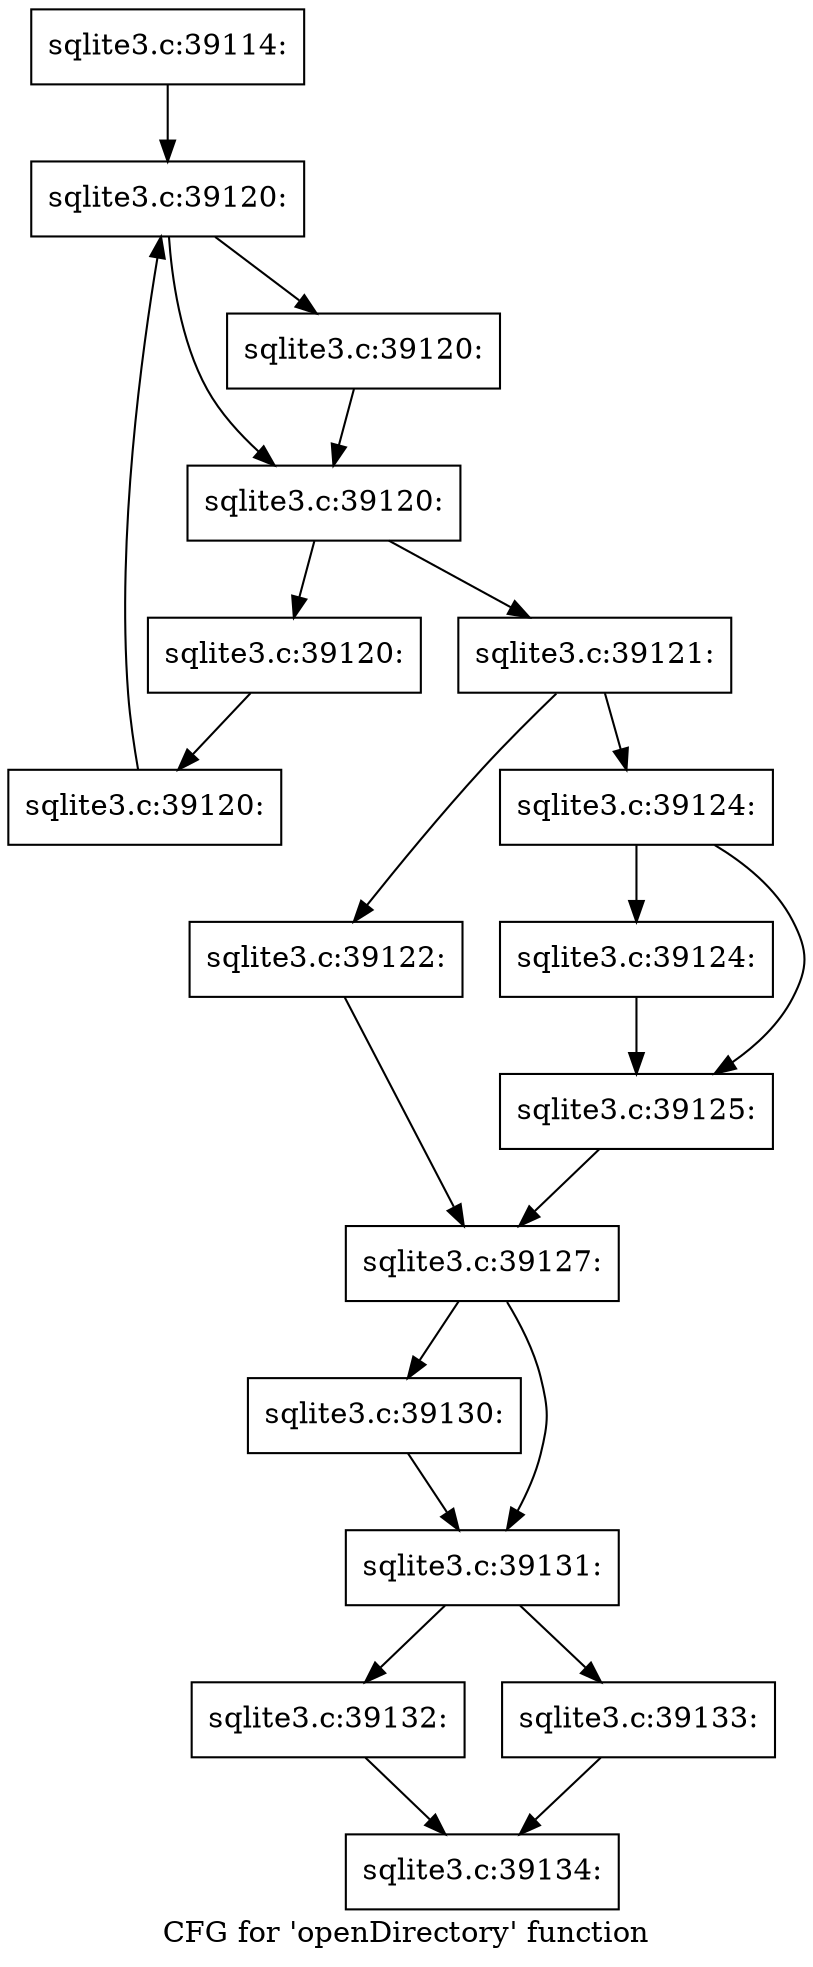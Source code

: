 digraph "CFG for 'openDirectory' function" {
	label="CFG for 'openDirectory' function";

	Node0x55c0f570b570 [shape=record,label="{sqlite3.c:39114:}"];
	Node0x55c0f570b570 -> Node0x55c0f6030f60;
	Node0x55c0f6030f60 [shape=record,label="{sqlite3.c:39120:}"];
	Node0x55c0f6030f60 -> Node0x55c0f60311e0;
	Node0x55c0f6030f60 -> Node0x55c0f6031190;
	Node0x55c0f60311e0 [shape=record,label="{sqlite3.c:39120:}"];
	Node0x55c0f60311e0 -> Node0x55c0f6031190;
	Node0x55c0f6031190 [shape=record,label="{sqlite3.c:39120:}"];
	Node0x55c0f6031190 -> Node0x55c0f6031110;
	Node0x55c0f6031190 -> Node0x55c0f6030bf0;
	Node0x55c0f6031110 [shape=record,label="{sqlite3.c:39120:}"];
	Node0x55c0f6031110 -> Node0x55c0f6031080;
	Node0x55c0f6031080 [shape=record,label="{sqlite3.c:39120:}"];
	Node0x55c0f6031080 -> Node0x55c0f6030f60;
	Node0x55c0f6030bf0 [shape=record,label="{sqlite3.c:39121:}"];
	Node0x55c0f6030bf0 -> Node0x55c0f6031f50;
	Node0x55c0f6030bf0 -> Node0x55c0f6031ff0;
	Node0x55c0f6031f50 [shape=record,label="{sqlite3.c:39122:}"];
	Node0x55c0f6031f50 -> Node0x55c0f6031fa0;
	Node0x55c0f6031ff0 [shape=record,label="{sqlite3.c:39124:}"];
	Node0x55c0f6031ff0 -> Node0x55c0f6032750;
	Node0x55c0f6031ff0 -> Node0x55c0f60327a0;
	Node0x55c0f6032750 [shape=record,label="{sqlite3.c:39124:}"];
	Node0x55c0f6032750 -> Node0x55c0f60327a0;
	Node0x55c0f60327a0 [shape=record,label="{sqlite3.c:39125:}"];
	Node0x55c0f60327a0 -> Node0x55c0f6031fa0;
	Node0x55c0f6031fa0 [shape=record,label="{sqlite3.c:39127:}"];
	Node0x55c0f6031fa0 -> Node0x55c0f57026f0;
	Node0x55c0f6031fa0 -> Node0x55c0f60339f0;
	Node0x55c0f57026f0 [shape=record,label="{sqlite3.c:39130:}"];
	Node0x55c0f57026f0 -> Node0x55c0f60339f0;
	Node0x55c0f60339f0 [shape=record,label="{sqlite3.c:39131:}"];
	Node0x55c0f60339f0 -> Node0x55c0f60342a0;
	Node0x55c0f60339f0 -> Node0x55c0f60342f0;
	Node0x55c0f60342a0 [shape=record,label="{sqlite3.c:39132:}"];
	Node0x55c0f60342a0 -> Node0x55c0f602f540;
	Node0x55c0f60342f0 [shape=record,label="{sqlite3.c:39133:}"];
	Node0x55c0f60342f0 -> Node0x55c0f602f540;
	Node0x55c0f602f540 [shape=record,label="{sqlite3.c:39134:}"];
}
